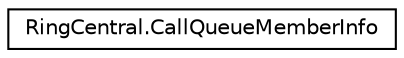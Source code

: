 digraph "Graphical Class Hierarchy"
{
 // LATEX_PDF_SIZE
  edge [fontname="Helvetica",fontsize="10",labelfontname="Helvetica",labelfontsize="10"];
  node [fontname="Helvetica",fontsize="10",shape=record];
  rankdir="LR";
  Node0 [label="RingCentral.CallQueueMemberInfo",height=0.2,width=0.4,color="black", fillcolor="white", style="filled",URL="$classRingCentral_1_1CallQueueMemberInfo.html",tooltip=" "];
}
